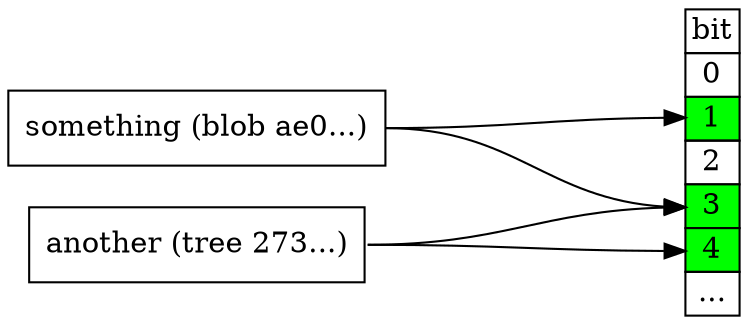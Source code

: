 
digraph "bloom set" {
  rankdir=LR;
  // splines=ortho;
  bgcolor="transparent";
  ranksep=2; // This affects h* -> bloom distance
  node [shape=box];

  h1:e -> bloom2:b1:w
  h1:e -> bloom2:b3:w
  h2:e -> bloom2:b3:w
  h2:e -> bloom2:b4:w

  bloom2 [shape=plain; label=<
          <table border="0" cellborder="1" cellspacing="0">
          <tr><td>bit</td></tr>
          <tr><td>0</td></tr>
          <tr><td port="b1" bgcolor="lime">1</td></tr>
          <tr><td>2</td></tr>
          <tr><td port="b3" bgcolor="lime">3</td></tr>
          <tr><td port="b4" bgcolor="lime">4</td></tr>
          <tr><td>...</td></tr>
          </table>>];

  h1 [label="something (blob ae0...)"];
  h2 [label="another (tree 273...)"];
}
